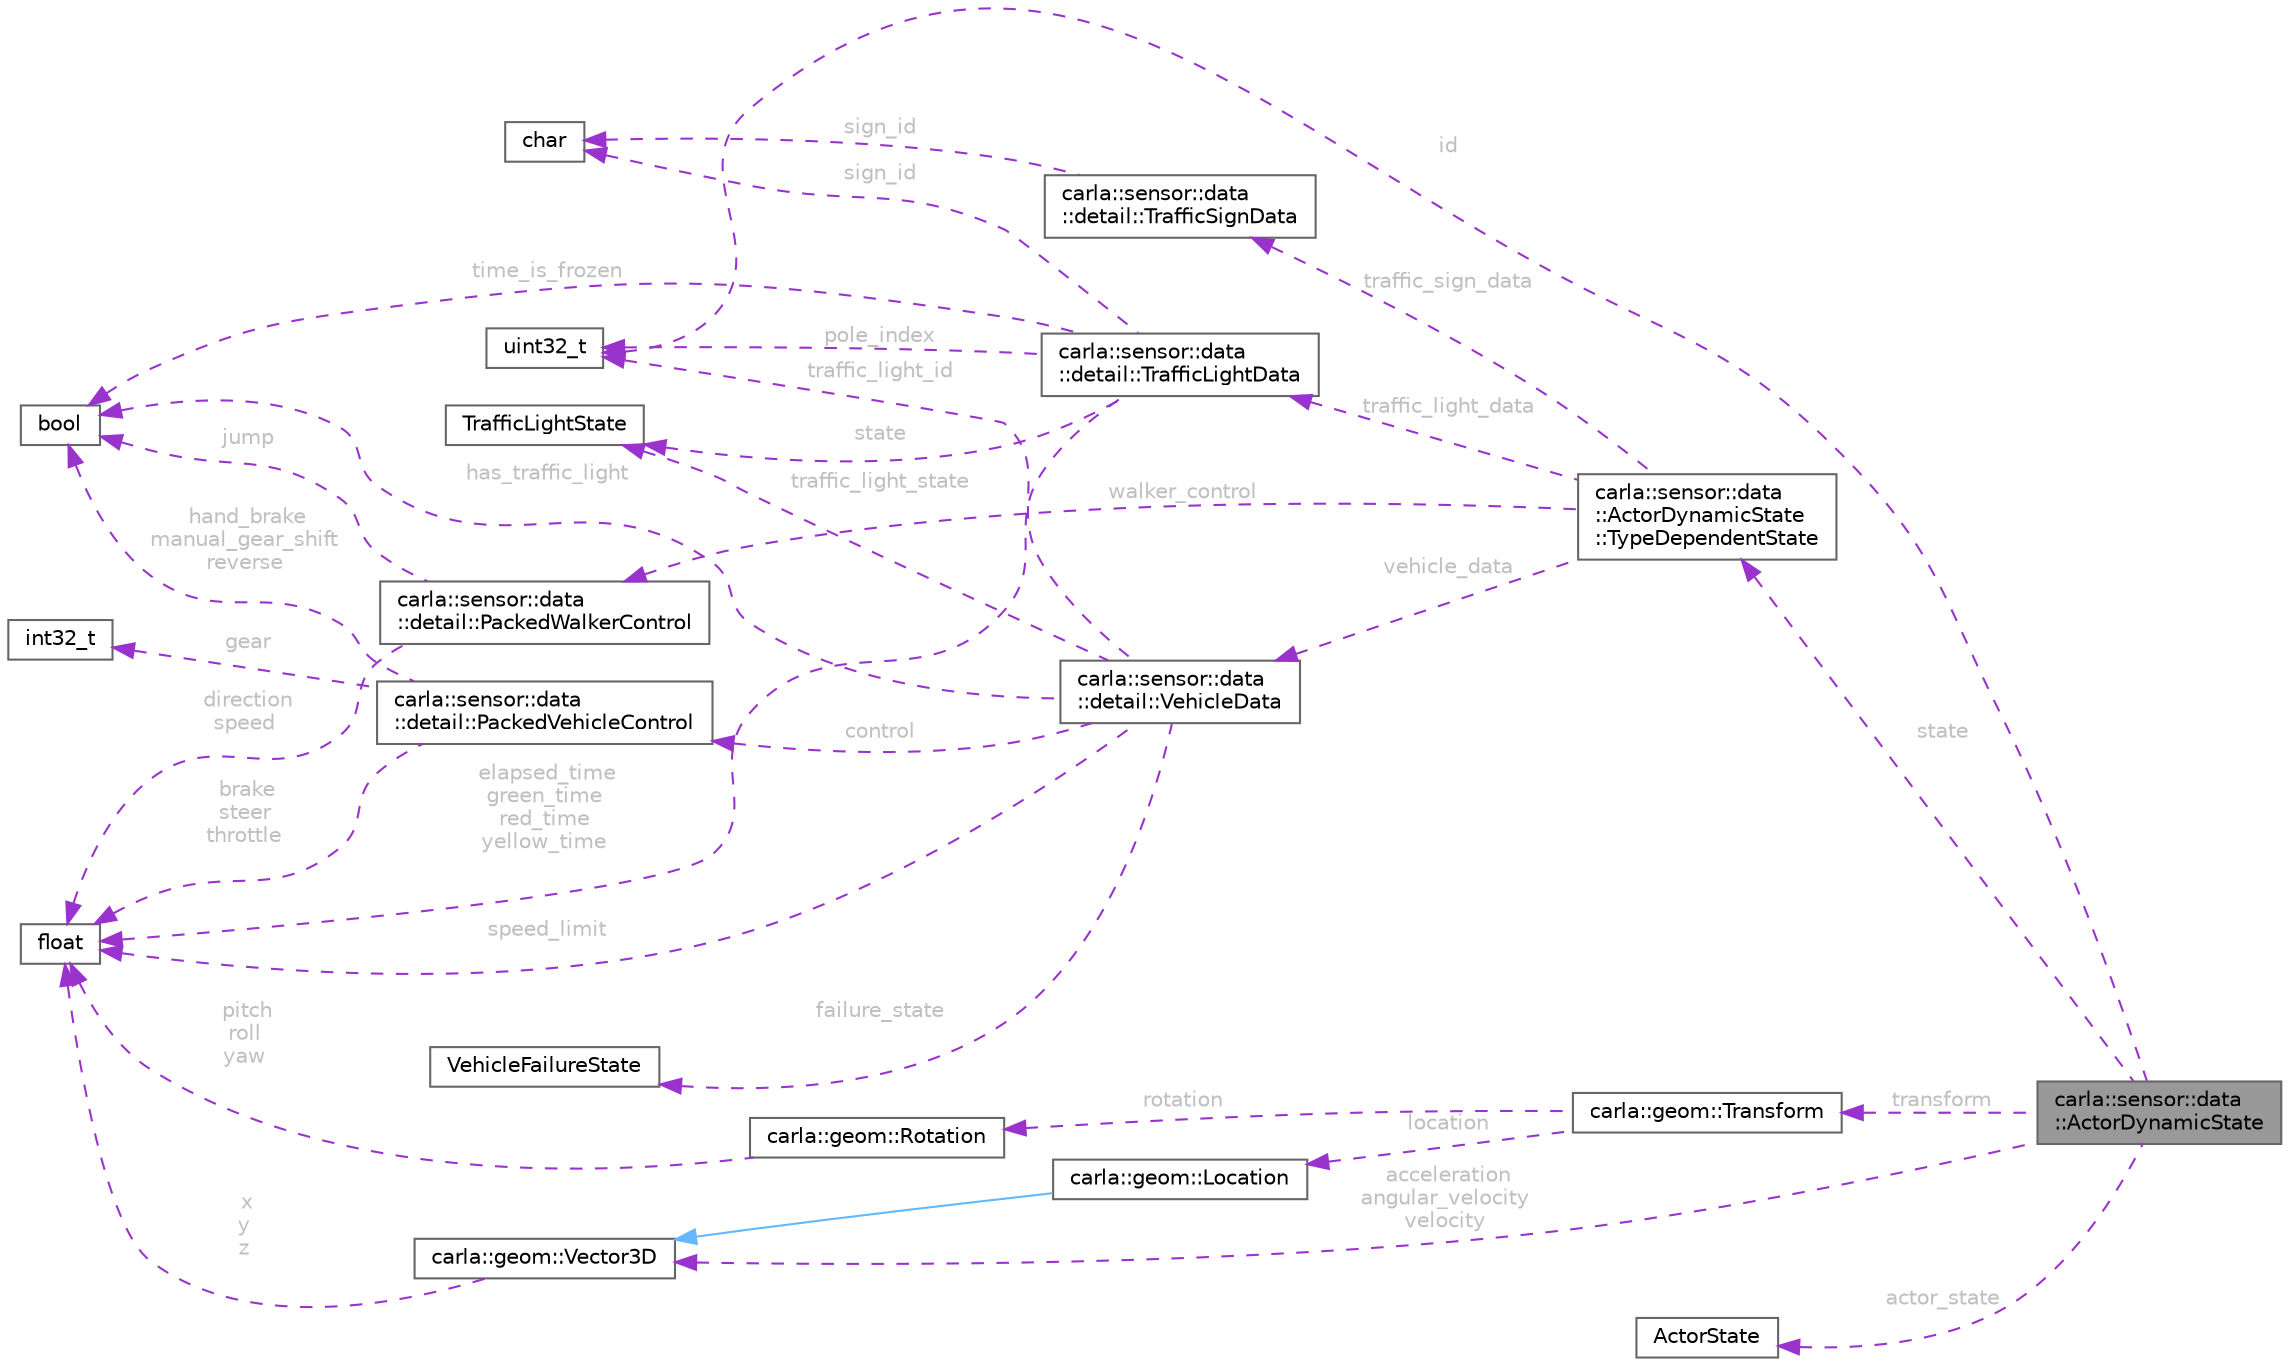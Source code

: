 digraph "carla::sensor::data::ActorDynamicState"
{
 // INTERACTIVE_SVG=YES
 // LATEX_PDF_SIZE
  bgcolor="transparent";
  edge [fontname=Helvetica,fontsize=10,labelfontname=Helvetica,labelfontsize=10];
  node [fontname=Helvetica,fontsize=10,shape=box,height=0.2,width=0.4];
  rankdir="LR";
  Node1 [id="Node000001",label="carla::sensor::data\l::ActorDynamicState",height=0.2,width=0.4,color="gray40", fillcolor="grey60", style="filled", fontcolor="black",tooltip="Dynamic state of an actor at a certain frame."];
  Node2 -> Node1 [id="edge1_Node000001_Node000002",dir="back",color="darkorchid3",style="dashed",tooltip=" ",label=" id",fontcolor="grey" ];
  Node2 [id="Node000002",label="uint32_t",height=0.2,width=0.4,color="gray40", fillcolor="white", style="filled",tooltip=" "];
  Node3 -> Node1 [id="edge2_Node000001_Node000003",dir="back",color="darkorchid3",style="dashed",tooltip=" ",label=" actor_state",fontcolor="grey" ];
  Node3 [id="Node000003",label="ActorState",height=0.2,width=0.4,color="gray40", fillcolor="white", style="filled",tooltip=" "];
  Node4 -> Node1 [id="edge3_Node000001_Node000004",dir="back",color="darkorchid3",style="dashed",tooltip=" ",label=" transform",fontcolor="grey" ];
  Node4 [id="Node000004",label="carla::geom::Transform",height=0.2,width=0.4,color="gray40", fillcolor="white", style="filled",URL="$de/da4/classcarla_1_1geom_1_1Transform.html",tooltip=" "];
  Node5 -> Node4 [id="edge4_Node000004_Node000005",dir="back",color="darkorchid3",style="dashed",tooltip=" ",label=" location",fontcolor="grey" ];
  Node5 [id="Node000005",label="carla::geom::Location",height=0.2,width=0.4,color="gray40", fillcolor="white", style="filled",URL="$de/d23/classcarla_1_1geom_1_1Location.html",tooltip=" "];
  Node6 -> Node5 [id="edge5_Node000005_Node000006",dir="back",color="steelblue1",style="solid",tooltip=" "];
  Node6 [id="Node000006",label="carla::geom::Vector3D",height=0.2,width=0.4,color="gray40", fillcolor="white", style="filled",URL="$d9/dfe/classcarla_1_1geom_1_1Vector3D.html",tooltip=" "];
  Node7 -> Node6 [id="edge6_Node000006_Node000007",dir="back",color="darkorchid3",style="dashed",tooltip=" ",label=" x\ny\nz",fontcolor="grey" ];
  Node7 [id="Node000007",label="float",height=0.2,width=0.4,color="gray40", fillcolor="white", style="filled",tooltip=" "];
  Node8 -> Node4 [id="edge7_Node000004_Node000008",dir="back",color="darkorchid3",style="dashed",tooltip=" ",label=" rotation",fontcolor="grey" ];
  Node8 [id="Node000008",label="carla::geom::Rotation",height=0.2,width=0.4,color="gray40", fillcolor="white", style="filled",URL="$d8/dba/classcarla_1_1geom_1_1Rotation.html",tooltip=" "];
  Node7 -> Node8 [id="edge8_Node000008_Node000007",dir="back",color="darkorchid3",style="dashed",tooltip=" ",label=" pitch\nroll\nyaw",fontcolor="grey" ];
  Node6 -> Node1 [id="edge9_Node000001_Node000006",dir="back",color="darkorchid3",style="dashed",tooltip=" ",label=" acceleration\nangular_velocity\nvelocity",fontcolor="grey" ];
  Node9 -> Node1 [id="edge10_Node000001_Node000009",dir="back",color="darkorchid3",style="dashed",tooltip=" ",label=" state",fontcolor="grey" ];
  Node9 [id="Node000009",label="carla::sensor::data\l::ActorDynamicState\l::TypeDependentState",height=0.2,width=0.4,color="gray40", fillcolor="white", style="filled",URL="$d0/d4a/unioncarla_1_1sensor_1_1data_1_1ActorDynamicState_1_1TypeDependentState.html",tooltip=" "];
  Node10 -> Node9 [id="edge11_Node000009_Node000010",dir="back",color="darkorchid3",style="dashed",tooltip=" ",label=" traffic_light_data",fontcolor="grey" ];
  Node10 [id="Node000010",label="carla::sensor::data\l::detail::TrafficLightData",height=0.2,width=0.4,color="gray40", fillcolor="white", style="filled",URL="$d0/d6d/structcarla_1_1sensor_1_1data_1_1detail_1_1TrafficLightData.html",tooltip=" "];
  Node11 -> Node10 [id="edge12_Node000010_Node000011",dir="back",color="darkorchid3",style="dashed",tooltip=" ",label=" sign_id",fontcolor="grey" ];
  Node11 [id="Node000011",label="char",height=0.2,width=0.4,color="gray40", fillcolor="white", style="filled",tooltip=" "];
  Node7 -> Node10 [id="edge13_Node000010_Node000007",dir="back",color="darkorchid3",style="dashed",tooltip=" ",label=" elapsed_time\ngreen_time\nred_time\nyellow_time",fontcolor="grey" ];
  Node2 -> Node10 [id="edge14_Node000010_Node000002",dir="back",color="darkorchid3",style="dashed",tooltip=" ",label=" pole_index",fontcolor="grey" ];
  Node12 -> Node10 [id="edge15_Node000010_Node000012",dir="back",color="darkorchid3",style="dashed",tooltip=" ",label=" time_is_frozen",fontcolor="grey" ];
  Node12 [id="Node000012",label="bool",height=0.2,width=0.4,color="gray40", fillcolor="white", style="filled",tooltip=" "];
  Node13 -> Node10 [id="edge16_Node000010_Node000013",dir="back",color="darkorchid3",style="dashed",tooltip=" ",label=" state",fontcolor="grey" ];
  Node13 [id="Node000013",label="TrafficLightState",height=0.2,width=0.4,color="gray40", fillcolor="white", style="filled",tooltip=" "];
  Node14 -> Node9 [id="edge17_Node000009_Node000014",dir="back",color="darkorchid3",style="dashed",tooltip=" ",label=" traffic_sign_data",fontcolor="grey" ];
  Node14 [id="Node000014",label="carla::sensor::data\l::detail::TrafficSignData",height=0.2,width=0.4,color="gray40", fillcolor="white", style="filled",URL="$d1/d33/structcarla_1_1sensor_1_1data_1_1detail_1_1TrafficSignData.html",tooltip=" "];
  Node11 -> Node14 [id="edge18_Node000014_Node000011",dir="back",color="darkorchid3",style="dashed",tooltip=" ",label=" sign_id",fontcolor="grey" ];
  Node15 -> Node9 [id="edge19_Node000009_Node000015",dir="back",color="darkorchid3",style="dashed",tooltip=" ",label=" vehicle_data",fontcolor="grey" ];
  Node15 [id="Node000015",label="carla::sensor::data\l::detail::VehicleData",height=0.2,width=0.4,color="gray40", fillcolor="white", style="filled",URL="$da/dc7/structcarla_1_1sensor_1_1data_1_1detail_1_1VehicleData.html",tooltip=" "];
  Node16 -> Node15 [id="edge20_Node000015_Node000016",dir="back",color="darkorchid3",style="dashed",tooltip=" ",label=" control",fontcolor="grey" ];
  Node16 [id="Node000016",label="carla::sensor::data\l::detail::PackedVehicleControl",height=0.2,width=0.4,color="gray40", fillcolor="white", style="filled",URL="$d9/d06/classcarla_1_1sensor_1_1data_1_1detail_1_1PackedVehicleControl.html",tooltip=" "];
  Node7 -> Node16 [id="edge21_Node000016_Node000007",dir="back",color="darkorchid3",style="dashed",tooltip=" ",label=" brake\nsteer\nthrottle",fontcolor="grey" ];
  Node12 -> Node16 [id="edge22_Node000016_Node000012",dir="back",color="darkorchid3",style="dashed",tooltip=" ",label=" hand_brake\nmanual_gear_shift\nreverse",fontcolor="grey" ];
  Node17 -> Node16 [id="edge23_Node000016_Node000017",dir="back",color="darkorchid3",style="dashed",tooltip=" ",label=" gear",fontcolor="grey" ];
  Node17 [id="Node000017",label="int32_t",height=0.2,width=0.4,color="gray40", fillcolor="white", style="filled",tooltip=" "];
  Node7 -> Node15 [id="edge24_Node000015_Node000007",dir="back",color="darkorchid3",style="dashed",tooltip=" ",label=" speed_limit",fontcolor="grey" ];
  Node13 -> Node15 [id="edge25_Node000015_Node000013",dir="back",color="darkorchid3",style="dashed",tooltip=" ",label=" traffic_light_state",fontcolor="grey" ];
  Node12 -> Node15 [id="edge26_Node000015_Node000012",dir="back",color="darkorchid3",style="dashed",tooltip=" ",label=" has_traffic_light",fontcolor="grey" ];
  Node2 -> Node15 [id="edge27_Node000015_Node000002",dir="back",color="darkorchid3",style="dashed",tooltip=" ",label=" traffic_light_id",fontcolor="grey" ];
  Node18 -> Node15 [id="edge28_Node000015_Node000018",dir="back",color="darkorchid3",style="dashed",tooltip=" ",label=" failure_state",fontcolor="grey" ];
  Node18 [id="Node000018",label="VehicleFailureState",height=0.2,width=0.4,color="gray40", fillcolor="white", style="filled",tooltip=" "];
  Node19 -> Node9 [id="edge29_Node000009_Node000019",dir="back",color="darkorchid3",style="dashed",tooltip=" ",label=" walker_control",fontcolor="grey" ];
  Node19 [id="Node000019",label="carla::sensor::data\l::detail::PackedWalkerControl",height=0.2,width=0.4,color="gray40", fillcolor="white", style="filled",URL="$d8/df4/classcarla_1_1sensor_1_1data_1_1detail_1_1PackedWalkerControl.html",tooltip=" "];
  Node7 -> Node19 [id="edge30_Node000019_Node000007",dir="back",color="darkorchid3",style="dashed",tooltip=" ",label=" direction\nspeed",fontcolor="grey" ];
  Node12 -> Node19 [id="edge31_Node000019_Node000012",dir="back",color="darkorchid3",style="dashed",tooltip=" ",label=" jump",fontcolor="grey" ];
}
